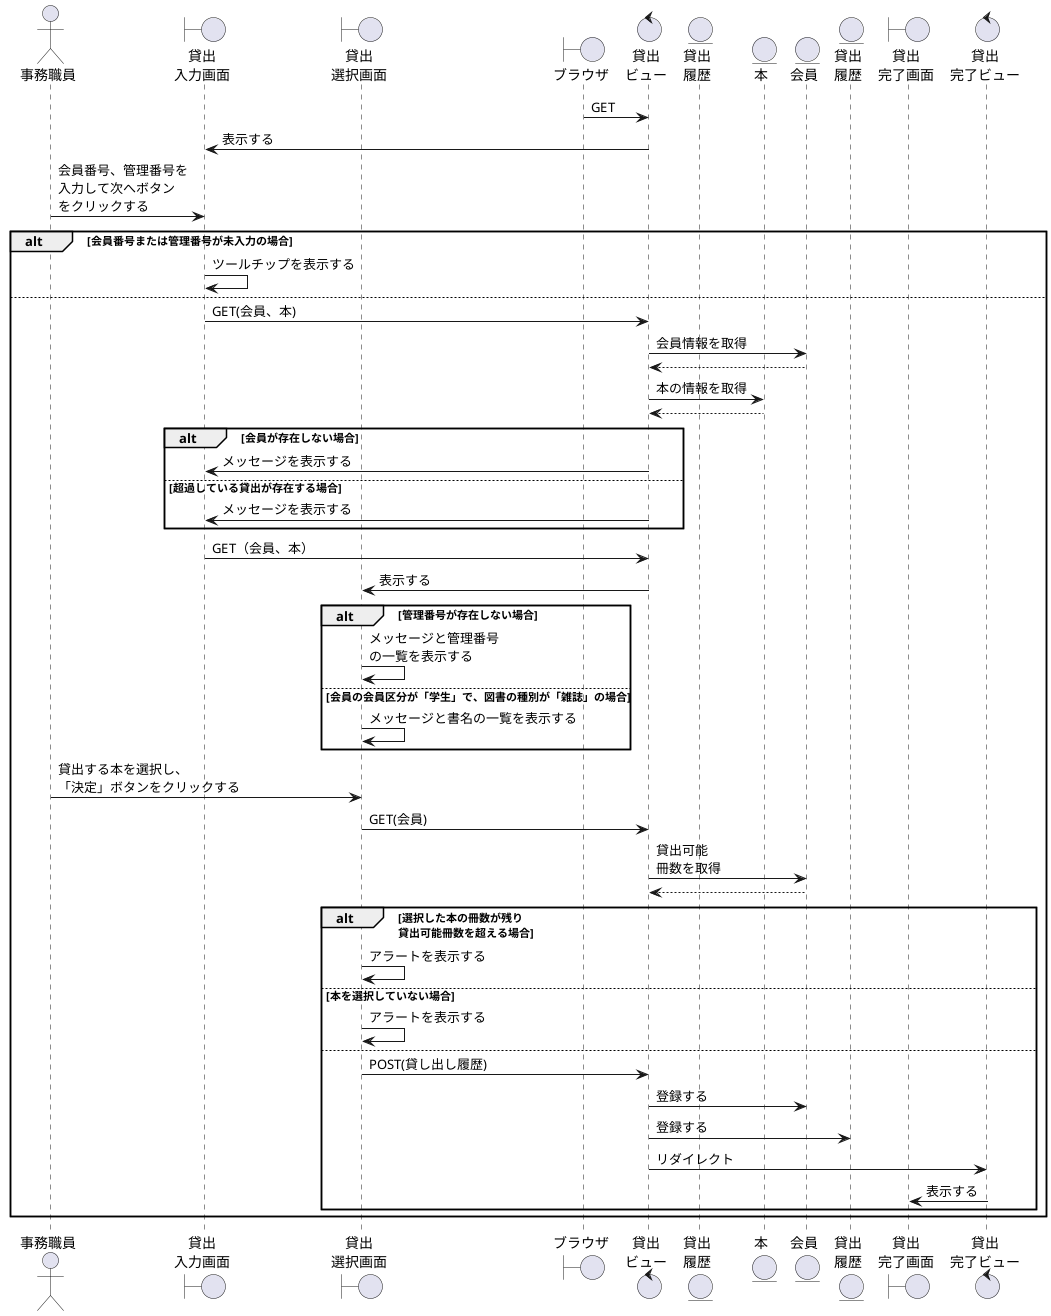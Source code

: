 @startuml KD
 
actor "事務職員" as staff
boundary "貸出\n入力画面" as KDIns
boundary "貸出\n選択画面" as KDSelects
boundary "ブラウザ" as brz
control "貸出\nビュー" as KDv
entity "貸出\n履歴" as KDR
entity "本" as book
entity "会員" as member
entity "貸出\n履歴" as KR
boundary "貸出\n完了画面" as KDOKs
control "貸出\n完了ビュー" as KDOKv
 
brz -> KDv:GET
KDIns <- KDv:表示する
staff -> KDIns: 会員番号、管理番号を\n入力して次へボタン\nをクリックする
alt 会員番号または管理番号が未入力の場合
    KDIns -> KDIns: ツールチップを表示する
else
    KDIns -> KDv: GET(会員、本)
    KDv -> member: 会員情報を取得
    KDv <-- member
    KDv -> book: 本の情報を取得
    KDv <-- book
    alt 会員が存在しない場合
        KDv -> KDIns: メッセージを表示する
    else 超過している貸出が存在する場合
        KDv -> KDIns:メッセージを表示する
    end
    KDIns -> KDv:GET（会員、本）
    KDSelects <- KDv:表示する
    alt 管理番号が存在しない場合
        KDSelects -> KDSelects: メッセージと管理番号\nの一覧を表示する
    else 会員の会員区分が「学生」で、図書の種別が「雑誌」の場合
        KDSelects -> KDSelects: メッセージと書名の一覧を表示する
    end
    staff -> KDSelects:貸出する本を選択し、\n「決定」ボタンをクリックする
    KDSelects -> KDv:GET(会員)
    KDv -> member:貸出可能\n冊数を取得
    KDv <-- member
    alt 選択した本の冊数が残り\n貸出可能冊数を超える場合
        KDSelects -> KDSelects:アラートを表示する
    else 本を選択していない場合
        KDSelects -> KDSelects:アラートを表示する
    else
    KDSelects -> KDv:POST(貸し出し履歴)
    KDv -> member:登録する
    KDv -> KR:登録する
    KDv -> KDOKv:リダイレクト
    KDOKs <-KDOKv:表示する
    end
end
 
@enduml
 